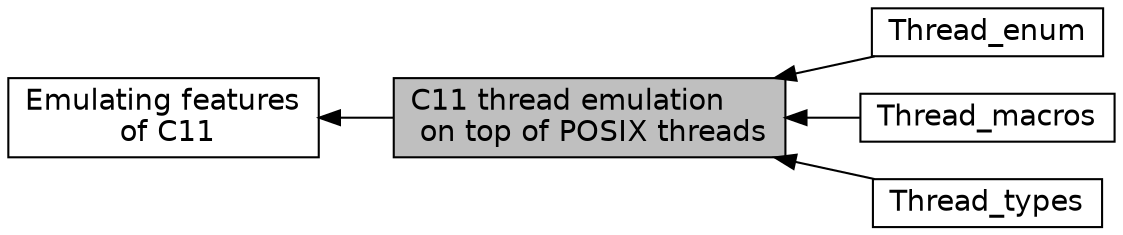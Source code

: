 digraph "C11 thread emulation on top of POSIX threads"
{
  edge [fontname="Helvetica",fontsize="14",labelfontname="Helvetica",labelfontsize="14"];
  node [fontname="Helvetica",fontsize="14",shape=box];
  rankdir=LR;
  Node5 [label="Thread_enum",height=0.2,width=0.4,color="black", fillcolor="white", style="filled",URL="$group__thread__enum.html",tooltip=" "];
  Node1 [label="C11 thread emulation\l on top of POSIX threads",height=0.2,width=0.4,color="black", fillcolor="grey75", style="filled", fontcolor="black",tooltip=" "];
  Node3 [label="Thread_macros",height=0.2,width=0.4,color="black", fillcolor="white", style="filled",URL="$group__thread__macros.html",tooltip=" "];
  Node2 [label="Emulating features\l of C11",height=0.2,width=0.4,color="black", fillcolor="white", style="filled",URL="$group__C11.html",tooltip=" "];
  Node4 [label="Thread_types",height=0.2,width=0.4,color="black", fillcolor="white", style="filled",URL="$group__thread__types.html",tooltip=" "];
  Node2->Node1 [shape=plaintext, dir="back", style="solid"];
  Node1->Node3 [shape=plaintext, dir="back", style="solid"];
  Node1->Node4 [shape=plaintext, dir="back", style="solid"];
  Node1->Node5 [shape=plaintext, dir="back", style="solid"];
}
